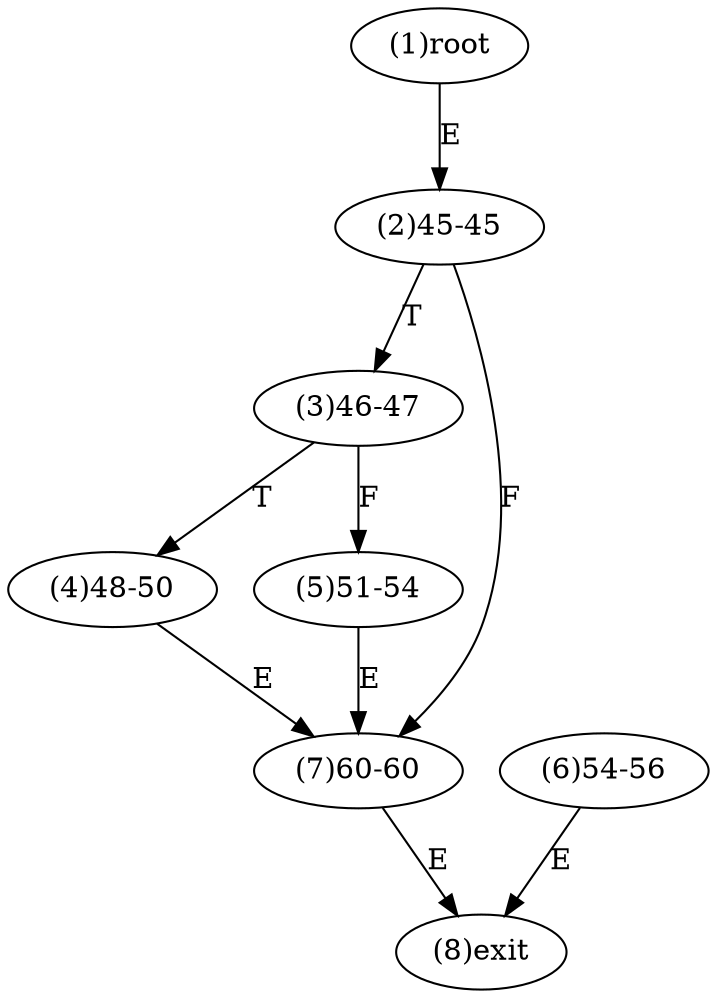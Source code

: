 digraph "" { 
1[ label="(1)root"];
2[ label="(2)45-45"];
3[ label="(3)46-47"];
4[ label="(4)48-50"];
5[ label="(5)51-54"];
6[ label="(6)54-56"];
7[ label="(7)60-60"];
8[ label="(8)exit"];
1->2[ label="E"];
2->7[ label="F"];
2->3[ label="T"];
3->5[ label="F"];
3->4[ label="T"];
4->7[ label="E"];
5->7[ label="E"];
6->8[ label="E"];
7->8[ label="E"];
}